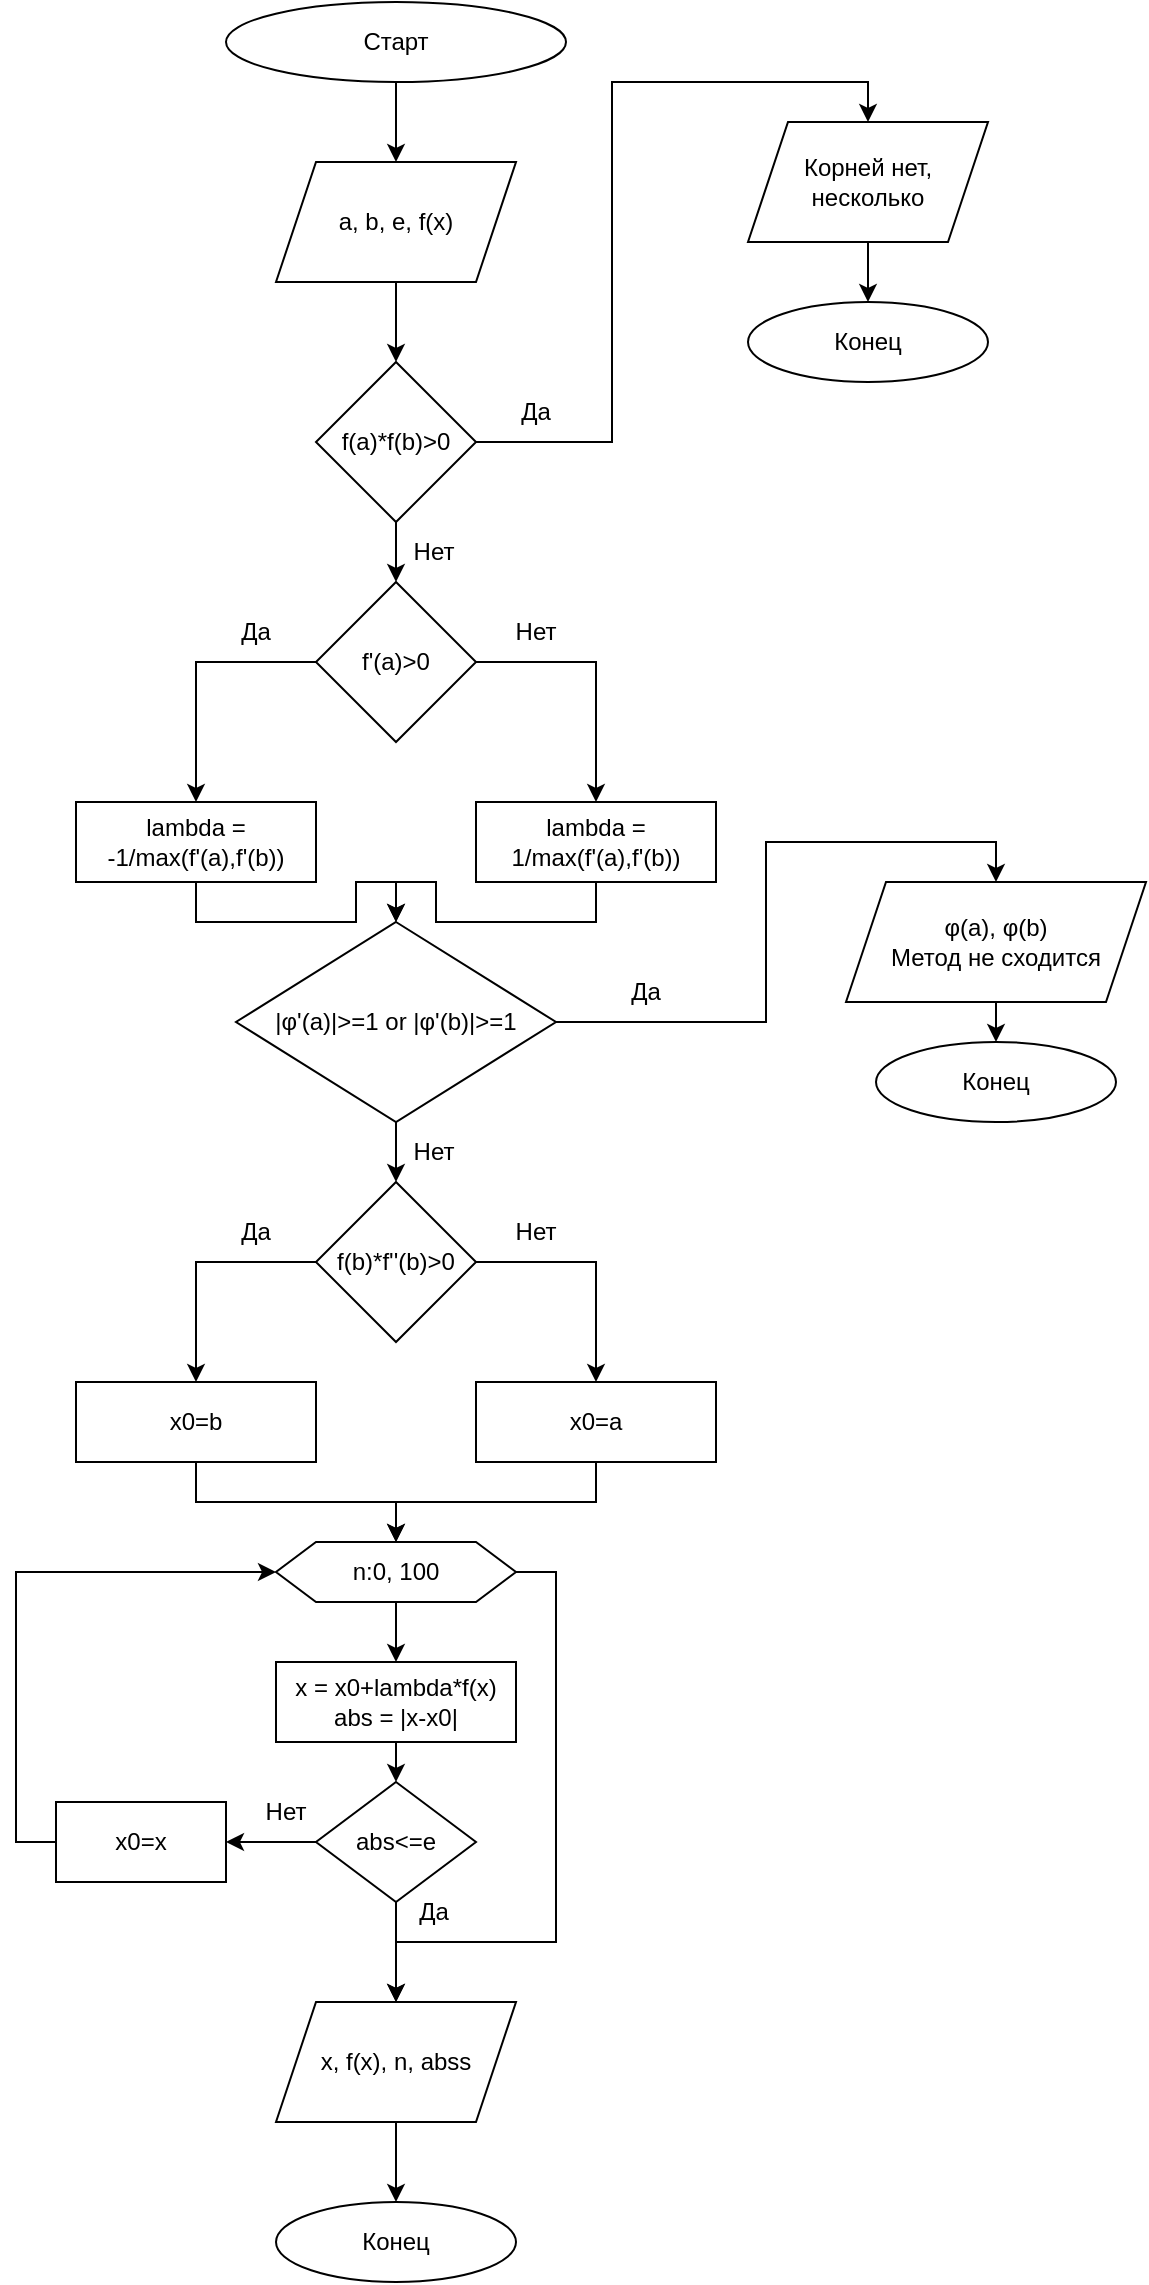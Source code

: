 <mxfile version="23.1.5" type="device">
  <diagram name="Страница — 1" id="_zST_4-85igPeYBPQTLL">
    <mxGraphModel dx="1195" dy="653" grid="1" gridSize="10" guides="1" tooltips="1" connect="1" arrows="1" fold="1" page="1" pageScale="1" pageWidth="827" pageHeight="1169" math="0" shadow="0">
      <root>
        <mxCell id="0" />
        <mxCell id="1" parent="0" />
        <mxCell id="h5TCHT_rgkxw9_iUIHO3-1" style="edgeStyle=orthogonalEdgeStyle;rounded=0;orthogonalLoop=1;jettySize=auto;html=1;exitX=0.5;exitY=1;exitDx=0;exitDy=0;entryX=0.5;entryY=0;entryDx=0;entryDy=0;" edge="1" parent="1" source="h5TCHT_rgkxw9_iUIHO3-2" target="h5TCHT_rgkxw9_iUIHO3-4">
          <mxGeometry relative="1" as="geometry" />
        </mxCell>
        <mxCell id="h5TCHT_rgkxw9_iUIHO3-2" value="Старт" style="ellipse;whiteSpace=wrap;html=1;" vertex="1" parent="1">
          <mxGeometry x="310" y="20" width="170" height="40" as="geometry" />
        </mxCell>
        <mxCell id="h5TCHT_rgkxw9_iUIHO3-3" style="edgeStyle=orthogonalEdgeStyle;rounded=0;orthogonalLoop=1;jettySize=auto;html=1;exitX=0.5;exitY=1;exitDx=0;exitDy=0;entryX=0.5;entryY=0;entryDx=0;entryDy=0;" edge="1" parent="1" source="h5TCHT_rgkxw9_iUIHO3-4" target="h5TCHT_rgkxw9_iUIHO3-7">
          <mxGeometry relative="1" as="geometry" />
        </mxCell>
        <mxCell id="h5TCHT_rgkxw9_iUIHO3-4" value="a, b, e, f(x)" style="shape=parallelogram;perimeter=parallelogramPerimeter;whiteSpace=wrap;html=1;fixedSize=1;" vertex="1" parent="1">
          <mxGeometry x="335" y="100" width="120" height="60" as="geometry" />
        </mxCell>
        <mxCell id="h5TCHT_rgkxw9_iUIHO3-5" style="edgeStyle=orthogonalEdgeStyle;rounded=0;orthogonalLoop=1;jettySize=auto;html=1;exitX=1;exitY=0.5;exitDx=0;exitDy=0;entryX=0.5;entryY=0;entryDx=0;entryDy=0;" edge="1" parent="1" source="h5TCHT_rgkxw9_iUIHO3-7" target="h5TCHT_rgkxw9_iUIHO3-9">
          <mxGeometry relative="1" as="geometry" />
        </mxCell>
        <mxCell id="h5TCHT_rgkxw9_iUIHO3-6" style="edgeStyle=orthogonalEdgeStyle;rounded=0;orthogonalLoop=1;jettySize=auto;html=1;exitX=0.5;exitY=1;exitDx=0;exitDy=0;entryX=0.5;entryY=0;entryDx=0;entryDy=0;" edge="1" parent="1" source="h5TCHT_rgkxw9_iUIHO3-7">
          <mxGeometry relative="1" as="geometry">
            <mxPoint x="395" y="310" as="targetPoint" />
          </mxGeometry>
        </mxCell>
        <mxCell id="h5TCHT_rgkxw9_iUIHO3-7" value="f(a)*f(b)&amp;gt;0" style="rhombus;whiteSpace=wrap;html=1;" vertex="1" parent="1">
          <mxGeometry x="355" y="200" width="80" height="80" as="geometry" />
        </mxCell>
        <mxCell id="h5TCHT_rgkxw9_iUIHO3-8" style="edgeStyle=orthogonalEdgeStyle;rounded=0;orthogonalLoop=1;jettySize=auto;html=1;exitX=0.5;exitY=1;exitDx=0;exitDy=0;entryX=0.5;entryY=0;entryDx=0;entryDy=0;" edge="1" parent="1" source="h5TCHT_rgkxw9_iUIHO3-9" target="h5TCHT_rgkxw9_iUIHO3-10">
          <mxGeometry relative="1" as="geometry" />
        </mxCell>
        <mxCell id="h5TCHT_rgkxw9_iUIHO3-9" value="Корней нет, несколько" style="shape=parallelogram;perimeter=parallelogramPerimeter;whiteSpace=wrap;html=1;fixedSize=1;" vertex="1" parent="1">
          <mxGeometry x="571" y="80" width="120" height="60" as="geometry" />
        </mxCell>
        <mxCell id="h5TCHT_rgkxw9_iUIHO3-10" value="Конец" style="ellipse;whiteSpace=wrap;html=1;" vertex="1" parent="1">
          <mxGeometry x="571" y="170" width="120" height="40" as="geometry" />
        </mxCell>
        <mxCell id="h5TCHT_rgkxw9_iUIHO3-11" value="Да" style="text;html=1;align=center;verticalAlign=middle;whiteSpace=wrap;rounded=0;" vertex="1" parent="1">
          <mxGeometry x="435" y="210" width="60" height="30" as="geometry" />
        </mxCell>
        <mxCell id="h5TCHT_rgkxw9_iUIHO3-12" value="Нет" style="text;html=1;align=center;verticalAlign=middle;whiteSpace=wrap;rounded=0;" vertex="1" parent="1">
          <mxGeometry x="384" y="280" width="60" height="30" as="geometry" />
        </mxCell>
        <mxCell id="h5TCHT_rgkxw9_iUIHO3-16" style="edgeStyle=orthogonalEdgeStyle;rounded=0;orthogonalLoop=1;jettySize=auto;html=1;exitX=0;exitY=0.5;exitDx=0;exitDy=0;entryX=0.5;entryY=0;entryDx=0;entryDy=0;" edge="1" parent="1" source="h5TCHT_rgkxw9_iUIHO3-13" target="h5TCHT_rgkxw9_iUIHO3-14">
          <mxGeometry relative="1" as="geometry" />
        </mxCell>
        <mxCell id="h5TCHT_rgkxw9_iUIHO3-17" style="edgeStyle=orthogonalEdgeStyle;rounded=0;orthogonalLoop=1;jettySize=auto;html=1;exitX=1;exitY=0.5;exitDx=0;exitDy=0;entryX=0.5;entryY=0;entryDx=0;entryDy=0;" edge="1" parent="1" source="h5TCHT_rgkxw9_iUIHO3-13" target="h5TCHT_rgkxw9_iUIHO3-15">
          <mxGeometry relative="1" as="geometry" />
        </mxCell>
        <mxCell id="h5TCHT_rgkxw9_iUIHO3-13" value="f&#39;(a)&amp;gt;0" style="rhombus;whiteSpace=wrap;html=1;" vertex="1" parent="1">
          <mxGeometry x="355" y="310" width="80" height="80" as="geometry" />
        </mxCell>
        <mxCell id="h5TCHT_rgkxw9_iUIHO3-21" style="edgeStyle=orthogonalEdgeStyle;rounded=0;orthogonalLoop=1;jettySize=auto;html=1;exitX=0.5;exitY=1;exitDx=0;exitDy=0;entryX=0.5;entryY=0;entryDx=0;entryDy=0;" edge="1" parent="1" source="h5TCHT_rgkxw9_iUIHO3-14" target="h5TCHT_rgkxw9_iUIHO3-20">
          <mxGeometry relative="1" as="geometry" />
        </mxCell>
        <mxCell id="h5TCHT_rgkxw9_iUIHO3-14" value="lambda = -1/max(f&#39;(a),f&#39;(b))" style="rounded=0;whiteSpace=wrap;html=1;" vertex="1" parent="1">
          <mxGeometry x="235" y="420" width="120" height="40" as="geometry" />
        </mxCell>
        <mxCell id="h5TCHT_rgkxw9_iUIHO3-22" style="edgeStyle=orthogonalEdgeStyle;rounded=0;orthogonalLoop=1;jettySize=auto;html=1;exitX=0.5;exitY=1;exitDx=0;exitDy=0;entryX=0.5;entryY=0;entryDx=0;entryDy=0;" edge="1" parent="1" source="h5TCHT_rgkxw9_iUIHO3-15" target="h5TCHT_rgkxw9_iUIHO3-20">
          <mxGeometry relative="1" as="geometry" />
        </mxCell>
        <mxCell id="h5TCHT_rgkxw9_iUIHO3-15" value="lambda = 1/max(f&#39;(a),f&#39;(b))" style="rounded=0;whiteSpace=wrap;html=1;" vertex="1" parent="1">
          <mxGeometry x="435" y="420" width="120" height="40" as="geometry" />
        </mxCell>
        <mxCell id="h5TCHT_rgkxw9_iUIHO3-18" value="Да" style="text;html=1;align=center;verticalAlign=middle;whiteSpace=wrap;rounded=0;" vertex="1" parent="1">
          <mxGeometry x="295" y="320" width="60" height="30" as="geometry" />
        </mxCell>
        <mxCell id="h5TCHT_rgkxw9_iUIHO3-19" value="Нет" style="text;html=1;align=center;verticalAlign=middle;whiteSpace=wrap;rounded=0;" vertex="1" parent="1">
          <mxGeometry x="435" y="320" width="60" height="30" as="geometry" />
        </mxCell>
        <mxCell id="h5TCHT_rgkxw9_iUIHO3-24" style="edgeStyle=orthogonalEdgeStyle;rounded=0;orthogonalLoop=1;jettySize=auto;html=1;exitX=1;exitY=0.5;exitDx=0;exitDy=0;entryX=0.5;entryY=0;entryDx=0;entryDy=0;" edge="1" parent="1" source="h5TCHT_rgkxw9_iUIHO3-20" target="h5TCHT_rgkxw9_iUIHO3-23">
          <mxGeometry relative="1" as="geometry">
            <Array as="points">
              <mxPoint x="580" y="530" />
              <mxPoint x="580" y="440" />
              <mxPoint x="695" y="440" />
            </Array>
          </mxGeometry>
        </mxCell>
        <mxCell id="h5TCHT_rgkxw9_iUIHO3-29" style="edgeStyle=orthogonalEdgeStyle;rounded=0;orthogonalLoop=1;jettySize=auto;html=1;exitX=0.5;exitY=1;exitDx=0;exitDy=0;entryX=0.5;entryY=0;entryDx=0;entryDy=0;" edge="1" parent="1" source="h5TCHT_rgkxw9_iUIHO3-20" target="h5TCHT_rgkxw9_iUIHO3-28">
          <mxGeometry relative="1" as="geometry" />
        </mxCell>
        <mxCell id="h5TCHT_rgkxw9_iUIHO3-20" value="|φ&#39;(a)|&amp;gt;=1 or |φ&#39;(b)|&amp;gt;=1" style="rhombus;whiteSpace=wrap;html=1;" vertex="1" parent="1">
          <mxGeometry x="315" y="480" width="160" height="100" as="geometry" />
        </mxCell>
        <mxCell id="h5TCHT_rgkxw9_iUIHO3-27" style="edgeStyle=orthogonalEdgeStyle;rounded=0;orthogonalLoop=1;jettySize=auto;html=1;exitX=0.5;exitY=1;exitDx=0;exitDy=0;entryX=0.5;entryY=0;entryDx=0;entryDy=0;" edge="1" parent="1" source="h5TCHT_rgkxw9_iUIHO3-23" target="h5TCHT_rgkxw9_iUIHO3-26">
          <mxGeometry relative="1" as="geometry" />
        </mxCell>
        <mxCell id="h5TCHT_rgkxw9_iUIHO3-23" value="φ(a), φ(b)&lt;br&gt;Метод не сходится" style="shape=parallelogram;perimeter=parallelogramPerimeter;whiteSpace=wrap;html=1;fixedSize=1;" vertex="1" parent="1">
          <mxGeometry x="620" y="460" width="150" height="60" as="geometry" />
        </mxCell>
        <mxCell id="h5TCHT_rgkxw9_iUIHO3-25" value="Да" style="text;html=1;align=center;verticalAlign=middle;whiteSpace=wrap;rounded=0;" vertex="1" parent="1">
          <mxGeometry x="490" y="500" width="60" height="30" as="geometry" />
        </mxCell>
        <mxCell id="h5TCHT_rgkxw9_iUIHO3-26" value="Конец" style="ellipse;whiteSpace=wrap;html=1;" vertex="1" parent="1">
          <mxGeometry x="635" y="540" width="120" height="40" as="geometry" />
        </mxCell>
        <mxCell id="h5TCHT_rgkxw9_iUIHO3-33" style="edgeStyle=orthogonalEdgeStyle;rounded=0;orthogonalLoop=1;jettySize=auto;html=1;exitX=0;exitY=0.5;exitDx=0;exitDy=0;entryX=0.5;entryY=0;entryDx=0;entryDy=0;" edge="1" parent="1" source="h5TCHT_rgkxw9_iUIHO3-28" target="h5TCHT_rgkxw9_iUIHO3-31">
          <mxGeometry relative="1" as="geometry" />
        </mxCell>
        <mxCell id="h5TCHT_rgkxw9_iUIHO3-35" style="edgeStyle=orthogonalEdgeStyle;rounded=0;orthogonalLoop=1;jettySize=auto;html=1;exitX=1;exitY=0.5;exitDx=0;exitDy=0;entryX=0.5;entryY=0;entryDx=0;entryDy=0;" edge="1" parent="1" source="h5TCHT_rgkxw9_iUIHO3-28" target="h5TCHT_rgkxw9_iUIHO3-34">
          <mxGeometry relative="1" as="geometry" />
        </mxCell>
        <mxCell id="h5TCHT_rgkxw9_iUIHO3-28" value="f(b)*f&#39;&#39;(b)&amp;gt;0" style="rhombus;whiteSpace=wrap;html=1;" vertex="1" parent="1">
          <mxGeometry x="355" y="610" width="80" height="80" as="geometry" />
        </mxCell>
        <mxCell id="h5TCHT_rgkxw9_iUIHO3-30" value="Нет" style="text;html=1;align=center;verticalAlign=middle;whiteSpace=wrap;rounded=0;" vertex="1" parent="1">
          <mxGeometry x="384" y="580" width="60" height="30" as="geometry" />
        </mxCell>
        <mxCell id="h5TCHT_rgkxw9_iUIHO3-40" style="edgeStyle=orthogonalEdgeStyle;rounded=0;orthogonalLoop=1;jettySize=auto;html=1;exitX=0.5;exitY=1;exitDx=0;exitDy=0;entryX=0.5;entryY=0;entryDx=0;entryDy=0;" edge="1" parent="1" source="h5TCHT_rgkxw9_iUIHO3-31" target="h5TCHT_rgkxw9_iUIHO3-39">
          <mxGeometry relative="1" as="geometry" />
        </mxCell>
        <mxCell id="h5TCHT_rgkxw9_iUIHO3-31" value="x0=b" style="rounded=0;whiteSpace=wrap;html=1;" vertex="1" parent="1">
          <mxGeometry x="235" y="710" width="120" height="40" as="geometry" />
        </mxCell>
        <mxCell id="h5TCHT_rgkxw9_iUIHO3-41" style="edgeStyle=orthogonalEdgeStyle;rounded=0;orthogonalLoop=1;jettySize=auto;html=1;exitX=0.5;exitY=1;exitDx=0;exitDy=0;entryX=0.5;entryY=0;entryDx=0;entryDy=0;" edge="1" parent="1" source="h5TCHT_rgkxw9_iUIHO3-34" target="h5TCHT_rgkxw9_iUIHO3-39">
          <mxGeometry relative="1" as="geometry" />
        </mxCell>
        <mxCell id="h5TCHT_rgkxw9_iUIHO3-34" value="x0=a" style="rounded=0;whiteSpace=wrap;html=1;" vertex="1" parent="1">
          <mxGeometry x="435" y="710" width="120" height="40" as="geometry" />
        </mxCell>
        <mxCell id="h5TCHT_rgkxw9_iUIHO3-36" value="Да" style="text;html=1;align=center;verticalAlign=middle;whiteSpace=wrap;rounded=0;" vertex="1" parent="1">
          <mxGeometry x="295" y="620" width="60" height="30" as="geometry" />
        </mxCell>
        <mxCell id="h5TCHT_rgkxw9_iUIHO3-37" value="Нет" style="text;html=1;align=center;verticalAlign=middle;whiteSpace=wrap;rounded=0;" vertex="1" parent="1">
          <mxGeometry x="435" y="620" width="60" height="30" as="geometry" />
        </mxCell>
        <mxCell id="h5TCHT_rgkxw9_iUIHO3-43" style="edgeStyle=orthogonalEdgeStyle;rounded=0;orthogonalLoop=1;jettySize=auto;html=1;exitX=0.5;exitY=1;exitDx=0;exitDy=0;entryX=0.5;entryY=0;entryDx=0;entryDy=0;" edge="1" parent="1" source="h5TCHT_rgkxw9_iUIHO3-39" target="h5TCHT_rgkxw9_iUIHO3-42">
          <mxGeometry relative="1" as="geometry" />
        </mxCell>
        <mxCell id="h5TCHT_rgkxw9_iUIHO3-56" style="edgeStyle=orthogonalEdgeStyle;rounded=0;orthogonalLoop=1;jettySize=auto;html=1;exitX=1;exitY=0.5;exitDx=0;exitDy=0;entryX=0.5;entryY=0;entryDx=0;entryDy=0;" edge="1" parent="1" source="h5TCHT_rgkxw9_iUIHO3-39" target="h5TCHT_rgkxw9_iUIHO3-51">
          <mxGeometry relative="1" as="geometry">
            <Array as="points">
              <mxPoint x="475" y="805" />
              <mxPoint x="475" y="990" />
              <mxPoint x="395" y="990" />
            </Array>
          </mxGeometry>
        </mxCell>
        <mxCell id="h5TCHT_rgkxw9_iUIHO3-39" value="n:0, 100" style="shape=hexagon;perimeter=hexagonPerimeter2;whiteSpace=wrap;html=1;fixedSize=1;" vertex="1" parent="1">
          <mxGeometry x="335" y="790" width="120" height="30" as="geometry" />
        </mxCell>
        <mxCell id="h5TCHT_rgkxw9_iUIHO3-45" style="edgeStyle=orthogonalEdgeStyle;rounded=0;orthogonalLoop=1;jettySize=auto;html=1;exitX=0.5;exitY=1;exitDx=0;exitDy=0;entryX=0.5;entryY=0;entryDx=0;entryDy=0;" edge="1" parent="1" source="h5TCHT_rgkxw9_iUIHO3-42" target="h5TCHT_rgkxw9_iUIHO3-44">
          <mxGeometry relative="1" as="geometry" />
        </mxCell>
        <mxCell id="h5TCHT_rgkxw9_iUIHO3-42" value="x = x0+lambda*f(x)&lt;br&gt;abs = |x-x0|" style="rounded=0;whiteSpace=wrap;html=1;" vertex="1" parent="1">
          <mxGeometry x="335" y="850" width="120" height="40" as="geometry" />
        </mxCell>
        <mxCell id="h5TCHT_rgkxw9_iUIHO3-47" style="edgeStyle=orthogonalEdgeStyle;rounded=0;orthogonalLoop=1;jettySize=auto;html=1;exitX=0;exitY=0.5;exitDx=0;exitDy=0;entryX=1;entryY=0.5;entryDx=0;entryDy=0;" edge="1" parent="1" source="h5TCHT_rgkxw9_iUIHO3-44" target="h5TCHT_rgkxw9_iUIHO3-46">
          <mxGeometry relative="1" as="geometry" />
        </mxCell>
        <mxCell id="h5TCHT_rgkxw9_iUIHO3-53" style="edgeStyle=orthogonalEdgeStyle;rounded=0;orthogonalLoop=1;jettySize=auto;html=1;exitX=0.5;exitY=1;exitDx=0;exitDy=0;entryX=0.5;entryY=0;entryDx=0;entryDy=0;" edge="1" parent="1" source="h5TCHT_rgkxw9_iUIHO3-44" target="h5TCHT_rgkxw9_iUIHO3-51">
          <mxGeometry relative="1" as="geometry" />
        </mxCell>
        <mxCell id="h5TCHT_rgkxw9_iUIHO3-44" value="abs&amp;lt;=e" style="rhombus;whiteSpace=wrap;html=1;" vertex="1" parent="1">
          <mxGeometry x="355" y="910" width="80" height="60" as="geometry" />
        </mxCell>
        <mxCell id="h5TCHT_rgkxw9_iUIHO3-49" style="edgeStyle=orthogonalEdgeStyle;rounded=0;orthogonalLoop=1;jettySize=auto;html=1;exitX=0;exitY=0.5;exitDx=0;exitDy=0;entryX=0;entryY=0.5;entryDx=0;entryDy=0;" edge="1" parent="1" source="h5TCHT_rgkxw9_iUIHO3-46" target="h5TCHT_rgkxw9_iUIHO3-39">
          <mxGeometry relative="1" as="geometry" />
        </mxCell>
        <mxCell id="h5TCHT_rgkxw9_iUIHO3-46" value="x0=x" style="rounded=0;whiteSpace=wrap;html=1;" vertex="1" parent="1">
          <mxGeometry x="225" y="920" width="85" height="40" as="geometry" />
        </mxCell>
        <mxCell id="h5TCHT_rgkxw9_iUIHO3-48" value="Нет" style="text;html=1;align=center;verticalAlign=middle;whiteSpace=wrap;rounded=0;" vertex="1" parent="1">
          <mxGeometry x="310" y="910" width="60" height="30" as="geometry" />
        </mxCell>
        <mxCell id="h5TCHT_rgkxw9_iUIHO3-50" style="edgeStyle=orthogonalEdgeStyle;rounded=0;orthogonalLoop=1;jettySize=auto;html=1;exitX=0.5;exitY=1;exitDx=0;exitDy=0;entryX=0.5;entryY=0;entryDx=0;entryDy=0;" edge="1" parent="1" source="h5TCHT_rgkxw9_iUIHO3-51" target="h5TCHT_rgkxw9_iUIHO3-52">
          <mxGeometry relative="1" as="geometry" />
        </mxCell>
        <mxCell id="h5TCHT_rgkxw9_iUIHO3-51" value="x, f(x), n, abss" style="shape=parallelogram;perimeter=parallelogramPerimeter;whiteSpace=wrap;html=1;fixedSize=1;" vertex="1" parent="1">
          <mxGeometry x="335" y="1020" width="120" height="60" as="geometry" />
        </mxCell>
        <mxCell id="h5TCHT_rgkxw9_iUIHO3-52" value="Конец" style="ellipse;whiteSpace=wrap;html=1;" vertex="1" parent="1">
          <mxGeometry x="335" y="1120" width="120" height="40" as="geometry" />
        </mxCell>
        <mxCell id="h5TCHT_rgkxw9_iUIHO3-54" value="Да" style="text;html=1;align=center;verticalAlign=middle;whiteSpace=wrap;rounded=0;" vertex="1" parent="1">
          <mxGeometry x="384" y="960" width="60" height="30" as="geometry" />
        </mxCell>
      </root>
    </mxGraphModel>
  </diagram>
</mxfile>
